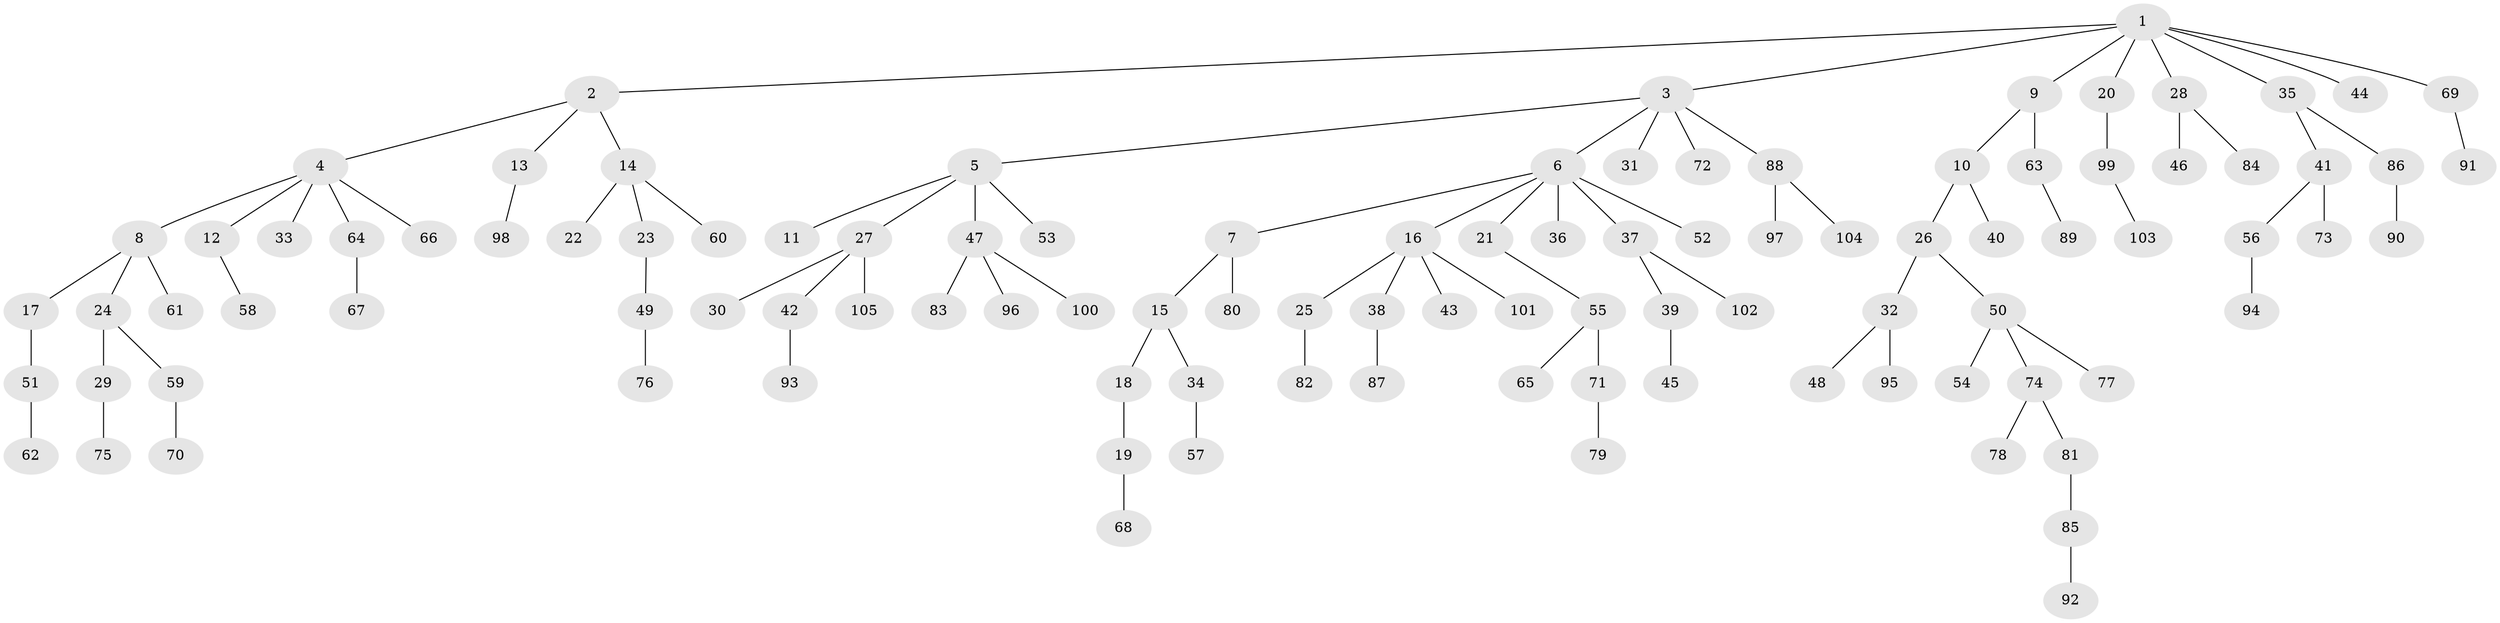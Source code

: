 // coarse degree distribution, {4: 0.09375, 3: 0.125, 5: 0.0625, 2: 0.15625, 1: 0.5625}
// Generated by graph-tools (version 1.1) at 2025/52/03/04/25 22:52:04]
// undirected, 105 vertices, 104 edges
graph export_dot {
  node [color=gray90,style=filled];
  1;
  2;
  3;
  4;
  5;
  6;
  7;
  8;
  9;
  10;
  11;
  12;
  13;
  14;
  15;
  16;
  17;
  18;
  19;
  20;
  21;
  22;
  23;
  24;
  25;
  26;
  27;
  28;
  29;
  30;
  31;
  32;
  33;
  34;
  35;
  36;
  37;
  38;
  39;
  40;
  41;
  42;
  43;
  44;
  45;
  46;
  47;
  48;
  49;
  50;
  51;
  52;
  53;
  54;
  55;
  56;
  57;
  58;
  59;
  60;
  61;
  62;
  63;
  64;
  65;
  66;
  67;
  68;
  69;
  70;
  71;
  72;
  73;
  74;
  75;
  76;
  77;
  78;
  79;
  80;
  81;
  82;
  83;
  84;
  85;
  86;
  87;
  88;
  89;
  90;
  91;
  92;
  93;
  94;
  95;
  96;
  97;
  98;
  99;
  100;
  101;
  102;
  103;
  104;
  105;
  1 -- 2;
  1 -- 3;
  1 -- 9;
  1 -- 20;
  1 -- 28;
  1 -- 35;
  1 -- 44;
  1 -- 69;
  2 -- 4;
  2 -- 13;
  2 -- 14;
  3 -- 5;
  3 -- 6;
  3 -- 31;
  3 -- 72;
  3 -- 88;
  4 -- 8;
  4 -- 12;
  4 -- 33;
  4 -- 64;
  4 -- 66;
  5 -- 11;
  5 -- 27;
  5 -- 47;
  5 -- 53;
  6 -- 7;
  6 -- 16;
  6 -- 21;
  6 -- 36;
  6 -- 37;
  6 -- 52;
  7 -- 15;
  7 -- 80;
  8 -- 17;
  8 -- 24;
  8 -- 61;
  9 -- 10;
  9 -- 63;
  10 -- 26;
  10 -- 40;
  12 -- 58;
  13 -- 98;
  14 -- 22;
  14 -- 23;
  14 -- 60;
  15 -- 18;
  15 -- 34;
  16 -- 25;
  16 -- 38;
  16 -- 43;
  16 -- 101;
  17 -- 51;
  18 -- 19;
  19 -- 68;
  20 -- 99;
  21 -- 55;
  23 -- 49;
  24 -- 29;
  24 -- 59;
  25 -- 82;
  26 -- 32;
  26 -- 50;
  27 -- 30;
  27 -- 42;
  27 -- 105;
  28 -- 46;
  28 -- 84;
  29 -- 75;
  32 -- 48;
  32 -- 95;
  34 -- 57;
  35 -- 41;
  35 -- 86;
  37 -- 39;
  37 -- 102;
  38 -- 87;
  39 -- 45;
  41 -- 56;
  41 -- 73;
  42 -- 93;
  47 -- 83;
  47 -- 96;
  47 -- 100;
  49 -- 76;
  50 -- 54;
  50 -- 74;
  50 -- 77;
  51 -- 62;
  55 -- 65;
  55 -- 71;
  56 -- 94;
  59 -- 70;
  63 -- 89;
  64 -- 67;
  69 -- 91;
  71 -- 79;
  74 -- 78;
  74 -- 81;
  81 -- 85;
  85 -- 92;
  86 -- 90;
  88 -- 97;
  88 -- 104;
  99 -- 103;
}
